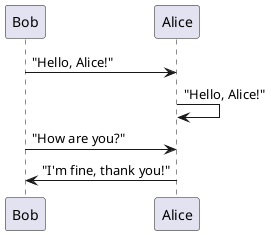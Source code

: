 @startuml
!define WSD_NAME "Sliding Window Maximum"
!define WSD_VERSION "1.0"
!define WSD_DESCRIPTION "This WSD computes the maximum value in a sliding window of a given size over a list of integers."
!define WSD_AUTHOR "Your Name"
!define WSD_DATE "2023-10-01"
!define WSD_LICENSE "MIT"
!define WSD_INPUT "List of integers and window size"
!define WSD_OUTPUT "List of maximum values in each sliding window"

Bob -> Alice : "Hello, Alice!"
Alice -> Alice : "Hello, Alice!"

Bob -> Alice : "How are you?"
Alice -> Bob : "I'm fine, thank you!"
